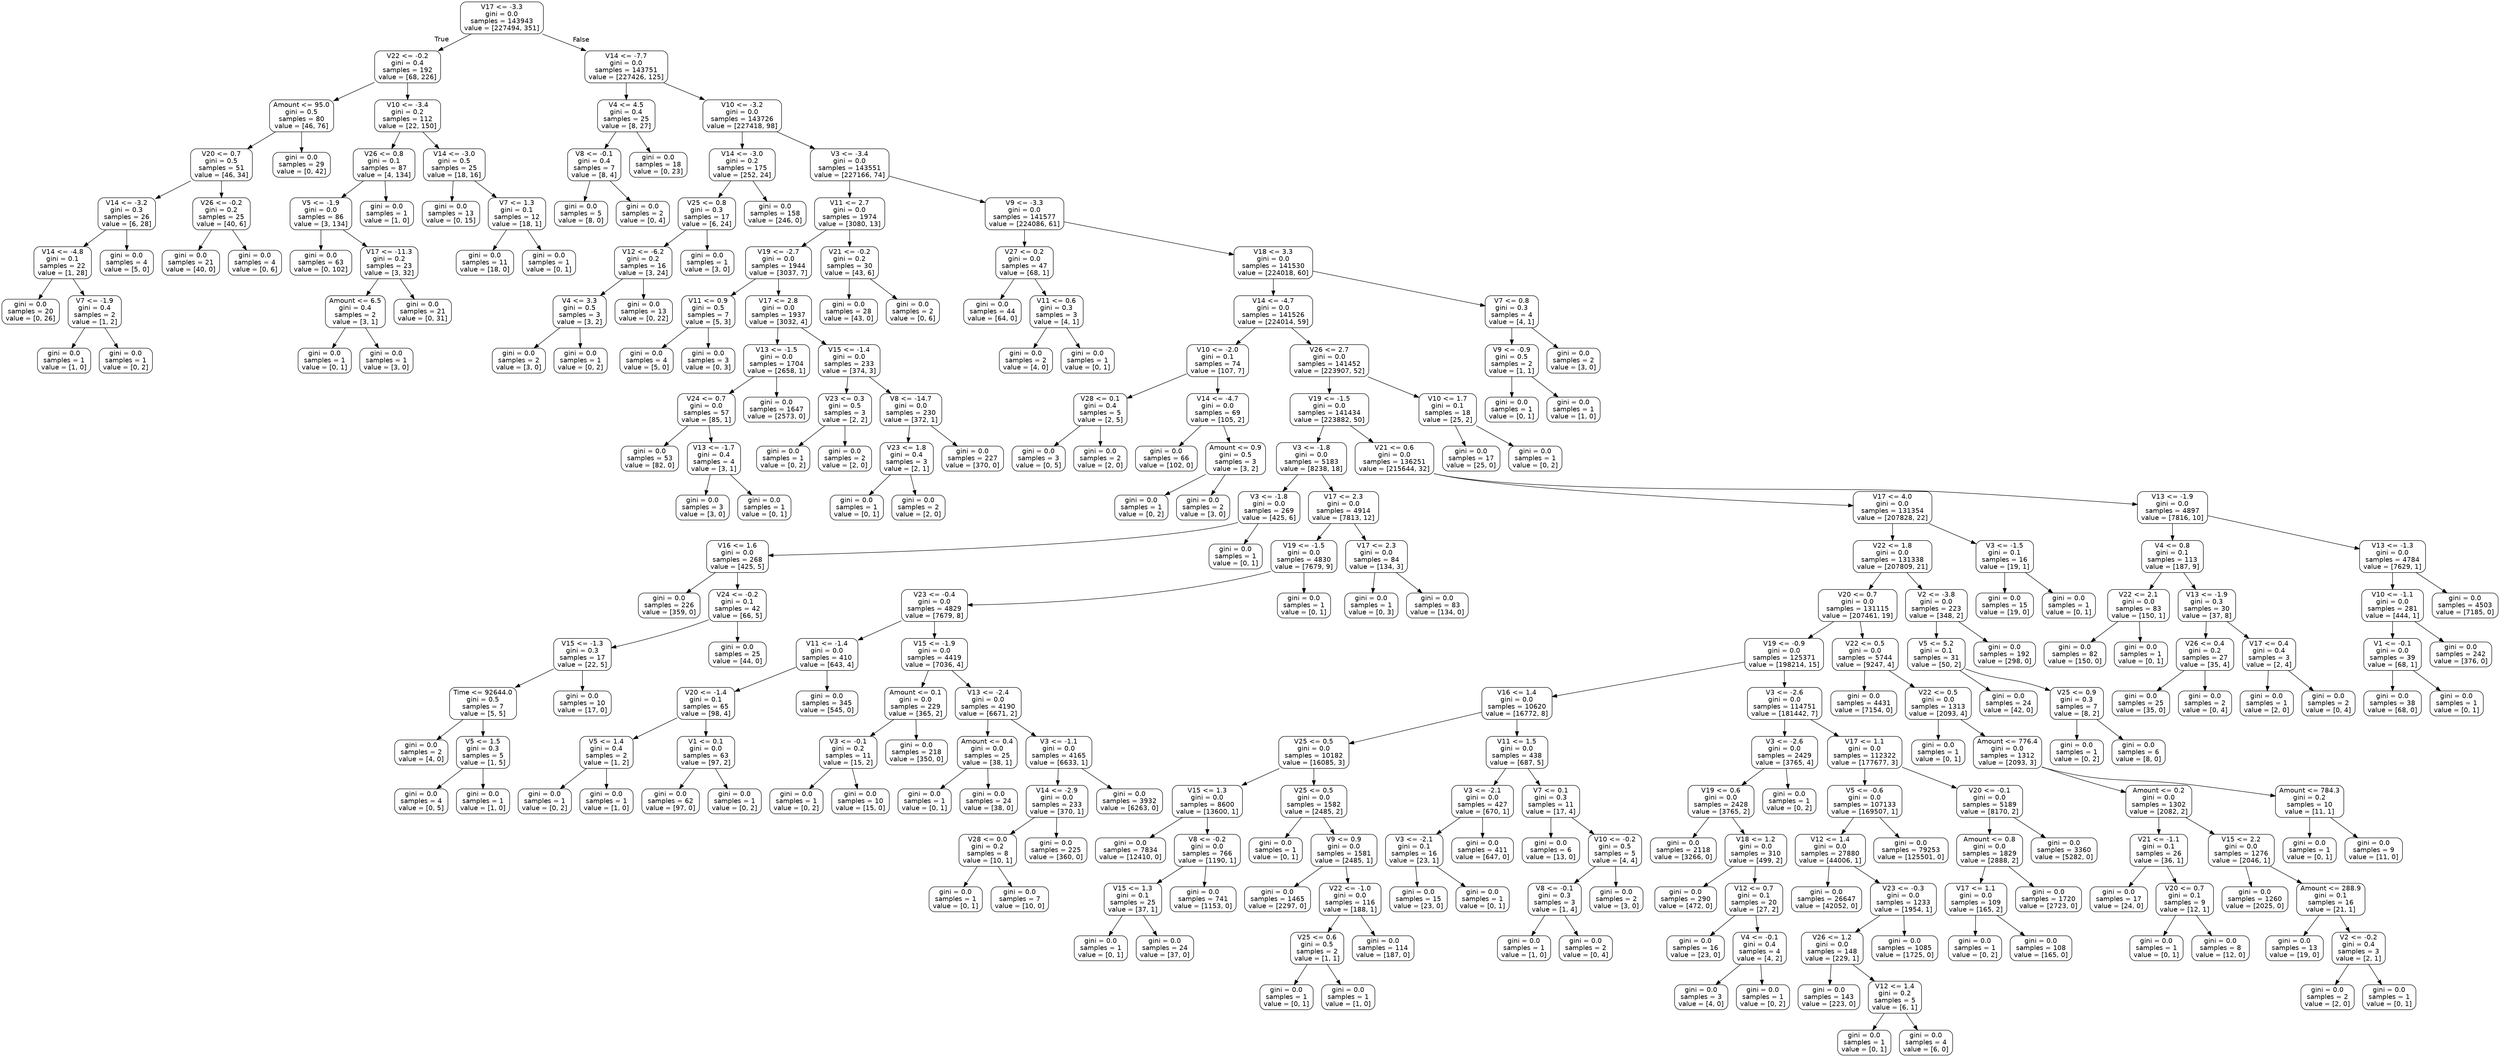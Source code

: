 digraph Tree {
node [shape=box, style="rounded", color="black", fontname=helvetica] ;
edge [fontname=helvetica] ;
0 [label="V17 <= -3.3\ngini = 0.0\nsamples = 143943\nvalue = [227494, 351]"] ;
1 [label="V22 <= -0.2\ngini = 0.4\nsamples = 192\nvalue = [68, 226]"] ;
0 -> 1 [labeldistance=2.5, labelangle=45, headlabel="True"] ;
2 [label="Amount <= 95.0\ngini = 0.5\nsamples = 80\nvalue = [46, 76]"] ;
1 -> 2 ;
3 [label="V20 <= 0.7\ngini = 0.5\nsamples = 51\nvalue = [46, 34]"] ;
2 -> 3 ;
4 [label="V14 <= -3.2\ngini = 0.3\nsamples = 26\nvalue = [6, 28]"] ;
3 -> 4 ;
5 [label="V14 <= -4.8\ngini = 0.1\nsamples = 22\nvalue = [1, 28]"] ;
4 -> 5 ;
6 [label="gini = 0.0\nsamples = 20\nvalue = [0, 26]"] ;
5 -> 6 ;
7 [label="V7 <= -1.9\ngini = 0.4\nsamples = 2\nvalue = [1, 2]"] ;
5 -> 7 ;
8 [label="gini = 0.0\nsamples = 1\nvalue = [1, 0]"] ;
7 -> 8 ;
9 [label="gini = 0.0\nsamples = 1\nvalue = [0, 2]"] ;
7 -> 9 ;
10 [label="gini = 0.0\nsamples = 4\nvalue = [5, 0]"] ;
4 -> 10 ;
11 [label="V26 <= -0.2\ngini = 0.2\nsamples = 25\nvalue = [40, 6]"] ;
3 -> 11 ;
12 [label="gini = 0.0\nsamples = 21\nvalue = [40, 0]"] ;
11 -> 12 ;
13 [label="gini = 0.0\nsamples = 4\nvalue = [0, 6]"] ;
11 -> 13 ;
14 [label="gini = 0.0\nsamples = 29\nvalue = [0, 42]"] ;
2 -> 14 ;
15 [label="V10 <= -3.4\ngini = 0.2\nsamples = 112\nvalue = [22, 150]"] ;
1 -> 15 ;
16 [label="V26 <= 0.8\ngini = 0.1\nsamples = 87\nvalue = [4, 134]"] ;
15 -> 16 ;
17 [label="V5 <= -1.9\ngini = 0.0\nsamples = 86\nvalue = [3, 134]"] ;
16 -> 17 ;
18 [label="gini = 0.0\nsamples = 63\nvalue = [0, 102]"] ;
17 -> 18 ;
19 [label="V17 <= -11.3\ngini = 0.2\nsamples = 23\nvalue = [3, 32]"] ;
17 -> 19 ;
20 [label="Amount <= 6.5\ngini = 0.4\nsamples = 2\nvalue = [3, 1]"] ;
19 -> 20 ;
21 [label="gini = 0.0\nsamples = 1\nvalue = [0, 1]"] ;
20 -> 21 ;
22 [label="gini = 0.0\nsamples = 1\nvalue = [3, 0]"] ;
20 -> 22 ;
23 [label="gini = 0.0\nsamples = 21\nvalue = [0, 31]"] ;
19 -> 23 ;
24 [label="gini = 0.0\nsamples = 1\nvalue = [1, 0]"] ;
16 -> 24 ;
25 [label="V14 <= -3.0\ngini = 0.5\nsamples = 25\nvalue = [18, 16]"] ;
15 -> 25 ;
26 [label="gini = 0.0\nsamples = 13\nvalue = [0, 15]"] ;
25 -> 26 ;
27 [label="V7 <= 1.3\ngini = 0.1\nsamples = 12\nvalue = [18, 1]"] ;
25 -> 27 ;
28 [label="gini = 0.0\nsamples = 11\nvalue = [18, 0]"] ;
27 -> 28 ;
29 [label="gini = 0.0\nsamples = 1\nvalue = [0, 1]"] ;
27 -> 29 ;
30 [label="V14 <= -7.7\ngini = 0.0\nsamples = 143751\nvalue = [227426, 125]"] ;
0 -> 30 [labeldistance=2.5, labelangle=-45, headlabel="False"] ;
31 [label="V4 <= 4.5\ngini = 0.4\nsamples = 25\nvalue = [8, 27]"] ;
30 -> 31 ;
32 [label="V8 <= -0.1\ngini = 0.4\nsamples = 7\nvalue = [8, 4]"] ;
31 -> 32 ;
33 [label="gini = 0.0\nsamples = 5\nvalue = [8, 0]"] ;
32 -> 33 ;
34 [label="gini = 0.0\nsamples = 2\nvalue = [0, 4]"] ;
32 -> 34 ;
35 [label="gini = 0.0\nsamples = 18\nvalue = [0, 23]"] ;
31 -> 35 ;
36 [label="V10 <= -3.2\ngini = 0.0\nsamples = 143726\nvalue = [227418, 98]"] ;
30 -> 36 ;
37 [label="V14 <= -3.0\ngini = 0.2\nsamples = 175\nvalue = [252, 24]"] ;
36 -> 37 ;
38 [label="V25 <= 0.8\ngini = 0.3\nsamples = 17\nvalue = [6, 24]"] ;
37 -> 38 ;
39 [label="V12 <= -6.2\ngini = 0.2\nsamples = 16\nvalue = [3, 24]"] ;
38 -> 39 ;
40 [label="V4 <= 3.3\ngini = 0.5\nsamples = 3\nvalue = [3, 2]"] ;
39 -> 40 ;
41 [label="gini = 0.0\nsamples = 2\nvalue = [3, 0]"] ;
40 -> 41 ;
42 [label="gini = 0.0\nsamples = 1\nvalue = [0, 2]"] ;
40 -> 42 ;
43 [label="gini = 0.0\nsamples = 13\nvalue = [0, 22]"] ;
39 -> 43 ;
44 [label="gini = 0.0\nsamples = 1\nvalue = [3, 0]"] ;
38 -> 44 ;
45 [label="gini = 0.0\nsamples = 158\nvalue = [246, 0]"] ;
37 -> 45 ;
46 [label="V3 <= -3.4\ngini = 0.0\nsamples = 143551\nvalue = [227166, 74]"] ;
36 -> 46 ;
47 [label="V11 <= 2.7\ngini = 0.0\nsamples = 1974\nvalue = [3080, 13]"] ;
46 -> 47 ;
48 [label="V19 <= -2.7\ngini = 0.0\nsamples = 1944\nvalue = [3037, 7]"] ;
47 -> 48 ;
49 [label="V11 <= 0.9\ngini = 0.5\nsamples = 7\nvalue = [5, 3]"] ;
48 -> 49 ;
50 [label="gini = 0.0\nsamples = 4\nvalue = [5, 0]"] ;
49 -> 50 ;
51 [label="gini = 0.0\nsamples = 3\nvalue = [0, 3]"] ;
49 -> 51 ;
52 [label="V17 <= 2.8\ngini = 0.0\nsamples = 1937\nvalue = [3032, 4]"] ;
48 -> 52 ;
53 [label="V13 <= -1.5\ngini = 0.0\nsamples = 1704\nvalue = [2658, 1]"] ;
52 -> 53 ;
54 [label="V24 <= 0.7\ngini = 0.0\nsamples = 57\nvalue = [85, 1]"] ;
53 -> 54 ;
55 [label="gini = 0.0\nsamples = 53\nvalue = [82, 0]"] ;
54 -> 55 ;
56 [label="V13 <= -1.7\ngini = 0.4\nsamples = 4\nvalue = [3, 1]"] ;
54 -> 56 ;
57 [label="gini = 0.0\nsamples = 3\nvalue = [3, 0]"] ;
56 -> 57 ;
58 [label="gini = 0.0\nsamples = 1\nvalue = [0, 1]"] ;
56 -> 58 ;
59 [label="gini = 0.0\nsamples = 1647\nvalue = [2573, 0]"] ;
53 -> 59 ;
60 [label="V15 <= -1.4\ngini = 0.0\nsamples = 233\nvalue = [374, 3]"] ;
52 -> 60 ;
61 [label="V23 <= 0.3\ngini = 0.5\nsamples = 3\nvalue = [2, 2]"] ;
60 -> 61 ;
62 [label="gini = 0.0\nsamples = 1\nvalue = [0, 2]"] ;
61 -> 62 ;
63 [label="gini = 0.0\nsamples = 2\nvalue = [2, 0]"] ;
61 -> 63 ;
64 [label="V8 <= -14.7\ngini = 0.0\nsamples = 230\nvalue = [372, 1]"] ;
60 -> 64 ;
65 [label="V23 <= 1.8\ngini = 0.4\nsamples = 3\nvalue = [2, 1]"] ;
64 -> 65 ;
66 [label="gini = 0.0\nsamples = 1\nvalue = [0, 1]"] ;
65 -> 66 ;
67 [label="gini = 0.0\nsamples = 2\nvalue = [2, 0]"] ;
65 -> 67 ;
68 [label="gini = 0.0\nsamples = 227\nvalue = [370, 0]"] ;
64 -> 68 ;
69 [label="V21 <= -0.2\ngini = 0.2\nsamples = 30\nvalue = [43, 6]"] ;
47 -> 69 ;
70 [label="gini = 0.0\nsamples = 28\nvalue = [43, 0]"] ;
69 -> 70 ;
71 [label="gini = 0.0\nsamples = 2\nvalue = [0, 6]"] ;
69 -> 71 ;
72 [label="V9 <= -3.3\ngini = 0.0\nsamples = 141577\nvalue = [224086, 61]"] ;
46 -> 72 ;
73 [label="V27 <= 0.2\ngini = 0.0\nsamples = 47\nvalue = [68, 1]"] ;
72 -> 73 ;
74 [label="gini = 0.0\nsamples = 44\nvalue = [64, 0]"] ;
73 -> 74 ;
75 [label="V11 <= 0.6\ngini = 0.3\nsamples = 3\nvalue = [4, 1]"] ;
73 -> 75 ;
76 [label="gini = 0.0\nsamples = 2\nvalue = [4, 0]"] ;
75 -> 76 ;
77 [label="gini = 0.0\nsamples = 1\nvalue = [0, 1]"] ;
75 -> 77 ;
78 [label="V18 <= 3.3\ngini = 0.0\nsamples = 141530\nvalue = [224018, 60]"] ;
72 -> 78 ;
79 [label="V14 <= -4.7\ngini = 0.0\nsamples = 141526\nvalue = [224014, 59]"] ;
78 -> 79 ;
80 [label="V10 <= -2.0\ngini = 0.1\nsamples = 74\nvalue = [107, 7]"] ;
79 -> 80 ;
81 [label="V28 <= 0.1\ngini = 0.4\nsamples = 5\nvalue = [2, 5]"] ;
80 -> 81 ;
82 [label="gini = 0.0\nsamples = 3\nvalue = [0, 5]"] ;
81 -> 82 ;
83 [label="gini = 0.0\nsamples = 2\nvalue = [2, 0]"] ;
81 -> 83 ;
84 [label="V14 <= -4.7\ngini = 0.0\nsamples = 69\nvalue = [105, 2]"] ;
80 -> 84 ;
85 [label="gini = 0.0\nsamples = 66\nvalue = [102, 0]"] ;
84 -> 85 ;
86 [label="Amount <= 0.9\ngini = 0.5\nsamples = 3\nvalue = [3, 2]"] ;
84 -> 86 ;
87 [label="gini = 0.0\nsamples = 1\nvalue = [0, 2]"] ;
86 -> 87 ;
88 [label="gini = 0.0\nsamples = 2\nvalue = [3, 0]"] ;
86 -> 88 ;
89 [label="V26 <= 2.7\ngini = 0.0\nsamples = 141452\nvalue = [223907, 52]"] ;
79 -> 89 ;
90 [label="V19 <= -1.5\ngini = 0.0\nsamples = 141434\nvalue = [223882, 50]"] ;
89 -> 90 ;
91 [label="V3 <= -1.8\ngini = 0.0\nsamples = 5183\nvalue = [8238, 18]"] ;
90 -> 91 ;
92 [label="V3 <= -1.8\ngini = 0.0\nsamples = 269\nvalue = [425, 6]"] ;
91 -> 92 ;
93 [label="V16 <= 1.6\ngini = 0.0\nsamples = 268\nvalue = [425, 5]"] ;
92 -> 93 ;
94 [label="gini = 0.0\nsamples = 226\nvalue = [359, 0]"] ;
93 -> 94 ;
95 [label="V24 <= -0.2\ngini = 0.1\nsamples = 42\nvalue = [66, 5]"] ;
93 -> 95 ;
96 [label="V15 <= -1.3\ngini = 0.3\nsamples = 17\nvalue = [22, 5]"] ;
95 -> 96 ;
97 [label="Time <= 92644.0\ngini = 0.5\nsamples = 7\nvalue = [5, 5]"] ;
96 -> 97 ;
98 [label="gini = 0.0\nsamples = 2\nvalue = [4, 0]"] ;
97 -> 98 ;
99 [label="V5 <= 1.5\ngini = 0.3\nsamples = 5\nvalue = [1, 5]"] ;
97 -> 99 ;
100 [label="gini = 0.0\nsamples = 4\nvalue = [0, 5]"] ;
99 -> 100 ;
101 [label="gini = 0.0\nsamples = 1\nvalue = [1, 0]"] ;
99 -> 101 ;
102 [label="gini = 0.0\nsamples = 10\nvalue = [17, 0]"] ;
96 -> 102 ;
103 [label="gini = 0.0\nsamples = 25\nvalue = [44, 0]"] ;
95 -> 103 ;
104 [label="gini = 0.0\nsamples = 1\nvalue = [0, 1]"] ;
92 -> 104 ;
105 [label="V17 <= 2.3\ngini = 0.0\nsamples = 4914\nvalue = [7813, 12]"] ;
91 -> 105 ;
106 [label="V19 <= -1.5\ngini = 0.0\nsamples = 4830\nvalue = [7679, 9]"] ;
105 -> 106 ;
107 [label="V23 <= -0.4\ngini = 0.0\nsamples = 4829\nvalue = [7679, 8]"] ;
106 -> 107 ;
108 [label="V11 <= -1.4\ngini = 0.0\nsamples = 410\nvalue = [643, 4]"] ;
107 -> 108 ;
109 [label="V20 <= -1.4\ngini = 0.1\nsamples = 65\nvalue = [98, 4]"] ;
108 -> 109 ;
110 [label="V5 <= 1.4\ngini = 0.4\nsamples = 2\nvalue = [1, 2]"] ;
109 -> 110 ;
111 [label="gini = 0.0\nsamples = 1\nvalue = [0, 2]"] ;
110 -> 111 ;
112 [label="gini = 0.0\nsamples = 1\nvalue = [1, 0]"] ;
110 -> 112 ;
113 [label="V1 <= 0.1\ngini = 0.0\nsamples = 63\nvalue = [97, 2]"] ;
109 -> 113 ;
114 [label="gini = 0.0\nsamples = 62\nvalue = [97, 0]"] ;
113 -> 114 ;
115 [label="gini = 0.0\nsamples = 1\nvalue = [0, 2]"] ;
113 -> 115 ;
116 [label="gini = 0.0\nsamples = 345\nvalue = [545, 0]"] ;
108 -> 116 ;
117 [label="V15 <= -1.9\ngini = 0.0\nsamples = 4419\nvalue = [7036, 4]"] ;
107 -> 117 ;
118 [label="Amount <= 0.1\ngini = 0.0\nsamples = 229\nvalue = [365, 2]"] ;
117 -> 118 ;
119 [label="V3 <= -0.1\ngini = 0.2\nsamples = 11\nvalue = [15, 2]"] ;
118 -> 119 ;
120 [label="gini = 0.0\nsamples = 1\nvalue = [0, 2]"] ;
119 -> 120 ;
121 [label="gini = 0.0\nsamples = 10\nvalue = [15, 0]"] ;
119 -> 121 ;
122 [label="gini = 0.0\nsamples = 218\nvalue = [350, 0]"] ;
118 -> 122 ;
123 [label="V13 <= -2.4\ngini = 0.0\nsamples = 4190\nvalue = [6671, 2]"] ;
117 -> 123 ;
124 [label="Amount <= 0.4\ngini = 0.0\nsamples = 25\nvalue = [38, 1]"] ;
123 -> 124 ;
125 [label="gini = 0.0\nsamples = 1\nvalue = [0, 1]"] ;
124 -> 125 ;
126 [label="gini = 0.0\nsamples = 24\nvalue = [38, 0]"] ;
124 -> 126 ;
127 [label="V3 <= -1.1\ngini = 0.0\nsamples = 4165\nvalue = [6633, 1]"] ;
123 -> 127 ;
128 [label="V14 <= -2.9\ngini = 0.0\nsamples = 233\nvalue = [370, 1]"] ;
127 -> 128 ;
129 [label="V28 <= 0.0\ngini = 0.2\nsamples = 8\nvalue = [10, 1]"] ;
128 -> 129 ;
130 [label="gini = 0.0\nsamples = 1\nvalue = [0, 1]"] ;
129 -> 130 ;
131 [label="gini = 0.0\nsamples = 7\nvalue = [10, 0]"] ;
129 -> 131 ;
132 [label="gini = 0.0\nsamples = 225\nvalue = [360, 0]"] ;
128 -> 132 ;
133 [label="gini = 0.0\nsamples = 3932\nvalue = [6263, 0]"] ;
127 -> 133 ;
134 [label="gini = 0.0\nsamples = 1\nvalue = [0, 1]"] ;
106 -> 134 ;
135 [label="V17 <= 2.3\ngini = 0.0\nsamples = 84\nvalue = [134, 3]"] ;
105 -> 135 ;
136 [label="gini = 0.0\nsamples = 1\nvalue = [0, 3]"] ;
135 -> 136 ;
137 [label="gini = 0.0\nsamples = 83\nvalue = [134, 0]"] ;
135 -> 137 ;
138 [label="V21 <= 0.6\ngini = 0.0\nsamples = 136251\nvalue = [215644, 32]"] ;
90 -> 138 ;
139 [label="V17 <= 4.0\ngini = 0.0\nsamples = 131354\nvalue = [207828, 22]"] ;
138 -> 139 ;
140 [label="V22 <= 1.8\ngini = 0.0\nsamples = 131338\nvalue = [207809, 21]"] ;
139 -> 140 ;
141 [label="V20 <= 0.7\ngini = 0.0\nsamples = 131115\nvalue = [207461, 19]"] ;
140 -> 141 ;
142 [label="V19 <= -0.9\ngini = 0.0\nsamples = 125371\nvalue = [198214, 15]"] ;
141 -> 142 ;
143 [label="V16 <= 1.4\ngini = 0.0\nsamples = 10620\nvalue = [16772, 8]"] ;
142 -> 143 ;
144 [label="V25 <= 0.5\ngini = 0.0\nsamples = 10182\nvalue = [16085, 3]"] ;
143 -> 144 ;
145 [label="V15 <= 1.3\ngini = 0.0\nsamples = 8600\nvalue = [13600, 1]"] ;
144 -> 145 ;
146 [label="gini = 0.0\nsamples = 7834\nvalue = [12410, 0]"] ;
145 -> 146 ;
147 [label="V8 <= -0.2\ngini = 0.0\nsamples = 766\nvalue = [1190, 1]"] ;
145 -> 147 ;
148 [label="V15 <= 1.3\ngini = 0.1\nsamples = 25\nvalue = [37, 1]"] ;
147 -> 148 ;
149 [label="gini = 0.0\nsamples = 1\nvalue = [0, 1]"] ;
148 -> 149 ;
150 [label="gini = 0.0\nsamples = 24\nvalue = [37, 0]"] ;
148 -> 150 ;
151 [label="gini = 0.0\nsamples = 741\nvalue = [1153, 0]"] ;
147 -> 151 ;
152 [label="V25 <= 0.5\ngini = 0.0\nsamples = 1582\nvalue = [2485, 2]"] ;
144 -> 152 ;
153 [label="gini = 0.0\nsamples = 1\nvalue = [0, 1]"] ;
152 -> 153 ;
154 [label="V9 <= 0.9\ngini = 0.0\nsamples = 1581\nvalue = [2485, 1]"] ;
152 -> 154 ;
155 [label="gini = 0.0\nsamples = 1465\nvalue = [2297, 0]"] ;
154 -> 155 ;
156 [label="V22 <= -1.0\ngini = 0.0\nsamples = 116\nvalue = [188, 1]"] ;
154 -> 156 ;
157 [label="V25 <= 0.6\ngini = 0.5\nsamples = 2\nvalue = [1, 1]"] ;
156 -> 157 ;
158 [label="gini = 0.0\nsamples = 1\nvalue = [0, 1]"] ;
157 -> 158 ;
159 [label="gini = 0.0\nsamples = 1\nvalue = [1, 0]"] ;
157 -> 159 ;
160 [label="gini = 0.0\nsamples = 114\nvalue = [187, 0]"] ;
156 -> 160 ;
161 [label="V11 <= 1.5\ngini = 0.0\nsamples = 438\nvalue = [687, 5]"] ;
143 -> 161 ;
162 [label="V3 <= -2.1\ngini = 0.0\nsamples = 427\nvalue = [670, 1]"] ;
161 -> 162 ;
163 [label="V3 <= -2.1\ngini = 0.1\nsamples = 16\nvalue = [23, 1]"] ;
162 -> 163 ;
164 [label="gini = 0.0\nsamples = 15\nvalue = [23, 0]"] ;
163 -> 164 ;
165 [label="gini = 0.0\nsamples = 1\nvalue = [0, 1]"] ;
163 -> 165 ;
166 [label="gini = 0.0\nsamples = 411\nvalue = [647, 0]"] ;
162 -> 166 ;
167 [label="V7 <= 0.1\ngini = 0.3\nsamples = 11\nvalue = [17, 4]"] ;
161 -> 167 ;
168 [label="gini = 0.0\nsamples = 6\nvalue = [13, 0]"] ;
167 -> 168 ;
169 [label="V10 <= -0.2\ngini = 0.5\nsamples = 5\nvalue = [4, 4]"] ;
167 -> 169 ;
170 [label="V8 <= -0.1\ngini = 0.3\nsamples = 3\nvalue = [1, 4]"] ;
169 -> 170 ;
171 [label="gini = 0.0\nsamples = 1\nvalue = [1, 0]"] ;
170 -> 171 ;
172 [label="gini = 0.0\nsamples = 2\nvalue = [0, 4]"] ;
170 -> 172 ;
173 [label="gini = 0.0\nsamples = 2\nvalue = [3, 0]"] ;
169 -> 173 ;
174 [label="V3 <= -2.6\ngini = 0.0\nsamples = 114751\nvalue = [181442, 7]"] ;
142 -> 174 ;
175 [label="V3 <= -2.6\ngini = 0.0\nsamples = 2429\nvalue = [3765, 4]"] ;
174 -> 175 ;
176 [label="V19 <= 0.6\ngini = 0.0\nsamples = 2428\nvalue = [3765, 2]"] ;
175 -> 176 ;
177 [label="gini = 0.0\nsamples = 2118\nvalue = [3266, 0]"] ;
176 -> 177 ;
178 [label="V18 <= 1.2\ngini = 0.0\nsamples = 310\nvalue = [499, 2]"] ;
176 -> 178 ;
179 [label="gini = 0.0\nsamples = 290\nvalue = [472, 0]"] ;
178 -> 179 ;
180 [label="V12 <= 0.7\ngini = 0.1\nsamples = 20\nvalue = [27, 2]"] ;
178 -> 180 ;
181 [label="gini = 0.0\nsamples = 16\nvalue = [23, 0]"] ;
180 -> 181 ;
182 [label="V4 <= -0.1\ngini = 0.4\nsamples = 4\nvalue = [4, 2]"] ;
180 -> 182 ;
183 [label="gini = 0.0\nsamples = 3\nvalue = [4, 0]"] ;
182 -> 183 ;
184 [label="gini = 0.0\nsamples = 1\nvalue = [0, 2]"] ;
182 -> 184 ;
185 [label="gini = 0.0\nsamples = 1\nvalue = [0, 2]"] ;
175 -> 185 ;
186 [label="V17 <= 1.1\ngini = 0.0\nsamples = 112322\nvalue = [177677, 3]"] ;
174 -> 186 ;
187 [label="V5 <= -0.6\ngini = 0.0\nsamples = 107133\nvalue = [169507, 1]"] ;
186 -> 187 ;
188 [label="V12 <= 1.4\ngini = 0.0\nsamples = 27880\nvalue = [44006, 1]"] ;
187 -> 188 ;
189 [label="gini = 0.0\nsamples = 26647\nvalue = [42052, 0]"] ;
188 -> 189 ;
190 [label="V23 <= -0.3\ngini = 0.0\nsamples = 1233\nvalue = [1954, 1]"] ;
188 -> 190 ;
191 [label="V26 <= 1.2\ngini = 0.0\nsamples = 148\nvalue = [229, 1]"] ;
190 -> 191 ;
192 [label="gini = 0.0\nsamples = 143\nvalue = [223, 0]"] ;
191 -> 192 ;
193 [label="V12 <= 1.4\ngini = 0.2\nsamples = 5\nvalue = [6, 1]"] ;
191 -> 193 ;
194 [label="gini = 0.0\nsamples = 1\nvalue = [0, 1]"] ;
193 -> 194 ;
195 [label="gini = 0.0\nsamples = 4\nvalue = [6, 0]"] ;
193 -> 195 ;
196 [label="gini = 0.0\nsamples = 1085\nvalue = [1725, 0]"] ;
190 -> 196 ;
197 [label="gini = 0.0\nsamples = 79253\nvalue = [125501, 0]"] ;
187 -> 197 ;
198 [label="V20 <= -0.1\ngini = 0.0\nsamples = 5189\nvalue = [8170, 2]"] ;
186 -> 198 ;
199 [label="Amount <= 0.8\ngini = 0.0\nsamples = 1829\nvalue = [2888, 2]"] ;
198 -> 199 ;
200 [label="V17 <= 1.1\ngini = 0.0\nsamples = 109\nvalue = [165, 2]"] ;
199 -> 200 ;
201 [label="gini = 0.0\nsamples = 1\nvalue = [0, 2]"] ;
200 -> 201 ;
202 [label="gini = 0.0\nsamples = 108\nvalue = [165, 0]"] ;
200 -> 202 ;
203 [label="gini = 0.0\nsamples = 1720\nvalue = [2723, 0]"] ;
199 -> 203 ;
204 [label="gini = 0.0\nsamples = 3360\nvalue = [5282, 0]"] ;
198 -> 204 ;
205 [label="V22 <= 0.5\ngini = 0.0\nsamples = 5744\nvalue = [9247, 4]"] ;
141 -> 205 ;
206 [label="gini = 0.0\nsamples = 4431\nvalue = [7154, 0]"] ;
205 -> 206 ;
207 [label="V22 <= 0.5\ngini = 0.0\nsamples = 1313\nvalue = [2093, 4]"] ;
205 -> 207 ;
208 [label="gini = 0.0\nsamples = 1\nvalue = [0, 1]"] ;
207 -> 208 ;
209 [label="Amount <= 776.4\ngini = 0.0\nsamples = 1312\nvalue = [2093, 3]"] ;
207 -> 209 ;
210 [label="Amount <= 0.2\ngini = 0.0\nsamples = 1302\nvalue = [2082, 2]"] ;
209 -> 210 ;
211 [label="V21 <= -1.1\ngini = 0.1\nsamples = 26\nvalue = [36, 1]"] ;
210 -> 211 ;
212 [label="gini = 0.0\nsamples = 17\nvalue = [24, 0]"] ;
211 -> 212 ;
213 [label="V20 <= 0.7\ngini = 0.1\nsamples = 9\nvalue = [12, 1]"] ;
211 -> 213 ;
214 [label="gini = 0.0\nsamples = 1\nvalue = [0, 1]"] ;
213 -> 214 ;
215 [label="gini = 0.0\nsamples = 8\nvalue = [12, 0]"] ;
213 -> 215 ;
216 [label="V15 <= 2.2\ngini = 0.0\nsamples = 1276\nvalue = [2046, 1]"] ;
210 -> 216 ;
217 [label="gini = 0.0\nsamples = 1260\nvalue = [2025, 0]"] ;
216 -> 217 ;
218 [label="Amount <= 288.9\ngini = 0.1\nsamples = 16\nvalue = [21, 1]"] ;
216 -> 218 ;
219 [label="gini = 0.0\nsamples = 13\nvalue = [19, 0]"] ;
218 -> 219 ;
220 [label="V2 <= -0.2\ngini = 0.4\nsamples = 3\nvalue = [2, 1]"] ;
218 -> 220 ;
221 [label="gini = 0.0\nsamples = 2\nvalue = [2, 0]"] ;
220 -> 221 ;
222 [label="gini = 0.0\nsamples = 1\nvalue = [0, 1]"] ;
220 -> 222 ;
223 [label="Amount <= 784.3\ngini = 0.2\nsamples = 10\nvalue = [11, 1]"] ;
209 -> 223 ;
224 [label="gini = 0.0\nsamples = 1\nvalue = [0, 1]"] ;
223 -> 224 ;
225 [label="gini = 0.0\nsamples = 9\nvalue = [11, 0]"] ;
223 -> 225 ;
226 [label="V2 <= -3.8\ngini = 0.0\nsamples = 223\nvalue = [348, 2]"] ;
140 -> 226 ;
227 [label="V5 <= 5.2\ngini = 0.1\nsamples = 31\nvalue = [50, 2]"] ;
226 -> 227 ;
228 [label="gini = 0.0\nsamples = 24\nvalue = [42, 0]"] ;
227 -> 228 ;
229 [label="V25 <= 0.9\ngini = 0.3\nsamples = 7\nvalue = [8, 2]"] ;
227 -> 229 ;
230 [label="gini = 0.0\nsamples = 1\nvalue = [0, 2]"] ;
229 -> 230 ;
231 [label="gini = 0.0\nsamples = 6\nvalue = [8, 0]"] ;
229 -> 231 ;
232 [label="gini = 0.0\nsamples = 192\nvalue = [298, 0]"] ;
226 -> 232 ;
233 [label="V3 <= -1.5\ngini = 0.1\nsamples = 16\nvalue = [19, 1]"] ;
139 -> 233 ;
234 [label="gini = 0.0\nsamples = 15\nvalue = [19, 0]"] ;
233 -> 234 ;
235 [label="gini = 0.0\nsamples = 1\nvalue = [0, 1]"] ;
233 -> 235 ;
236 [label="V13 <= -1.9\ngini = 0.0\nsamples = 4897\nvalue = [7816, 10]"] ;
138 -> 236 ;
237 [label="V4 <= 0.8\ngini = 0.1\nsamples = 113\nvalue = [187, 9]"] ;
236 -> 237 ;
238 [label="V22 <= 2.1\ngini = 0.0\nsamples = 83\nvalue = [150, 1]"] ;
237 -> 238 ;
239 [label="gini = 0.0\nsamples = 82\nvalue = [150, 0]"] ;
238 -> 239 ;
240 [label="gini = 0.0\nsamples = 1\nvalue = [0, 1]"] ;
238 -> 240 ;
241 [label="V13 <= -1.9\ngini = 0.3\nsamples = 30\nvalue = [37, 8]"] ;
237 -> 241 ;
242 [label="V26 <= 0.4\ngini = 0.2\nsamples = 27\nvalue = [35, 4]"] ;
241 -> 242 ;
243 [label="gini = 0.0\nsamples = 25\nvalue = [35, 0]"] ;
242 -> 243 ;
244 [label="gini = 0.0\nsamples = 2\nvalue = [0, 4]"] ;
242 -> 244 ;
245 [label="V17 <= 0.4\ngini = 0.4\nsamples = 3\nvalue = [2, 4]"] ;
241 -> 245 ;
246 [label="gini = 0.0\nsamples = 1\nvalue = [2, 0]"] ;
245 -> 246 ;
247 [label="gini = 0.0\nsamples = 2\nvalue = [0, 4]"] ;
245 -> 247 ;
248 [label="V13 <= -1.3\ngini = 0.0\nsamples = 4784\nvalue = [7629, 1]"] ;
236 -> 248 ;
249 [label="V10 <= -1.1\ngini = 0.0\nsamples = 281\nvalue = [444, 1]"] ;
248 -> 249 ;
250 [label="V1 <= -0.1\ngini = 0.0\nsamples = 39\nvalue = [68, 1]"] ;
249 -> 250 ;
251 [label="gini = 0.0\nsamples = 38\nvalue = [68, 0]"] ;
250 -> 251 ;
252 [label="gini = 0.0\nsamples = 1\nvalue = [0, 1]"] ;
250 -> 252 ;
253 [label="gini = 0.0\nsamples = 242\nvalue = [376, 0]"] ;
249 -> 253 ;
254 [label="gini = 0.0\nsamples = 4503\nvalue = [7185, 0]"] ;
248 -> 254 ;
255 [label="V10 <= 1.7\ngini = 0.1\nsamples = 18\nvalue = [25, 2]"] ;
89 -> 255 ;
256 [label="gini = 0.0\nsamples = 17\nvalue = [25, 0]"] ;
255 -> 256 ;
257 [label="gini = 0.0\nsamples = 1\nvalue = [0, 2]"] ;
255 -> 257 ;
258 [label="V7 <= 0.8\ngini = 0.3\nsamples = 4\nvalue = [4, 1]"] ;
78 -> 258 ;
259 [label="V9 <= -0.9\ngini = 0.5\nsamples = 2\nvalue = [1, 1]"] ;
258 -> 259 ;
260 [label="gini = 0.0\nsamples = 1\nvalue = [0, 1]"] ;
259 -> 260 ;
261 [label="gini = 0.0\nsamples = 1\nvalue = [1, 0]"] ;
259 -> 261 ;
262 [label="gini = 0.0\nsamples = 2\nvalue = [3, 0]"] ;
258 -> 262 ;
}